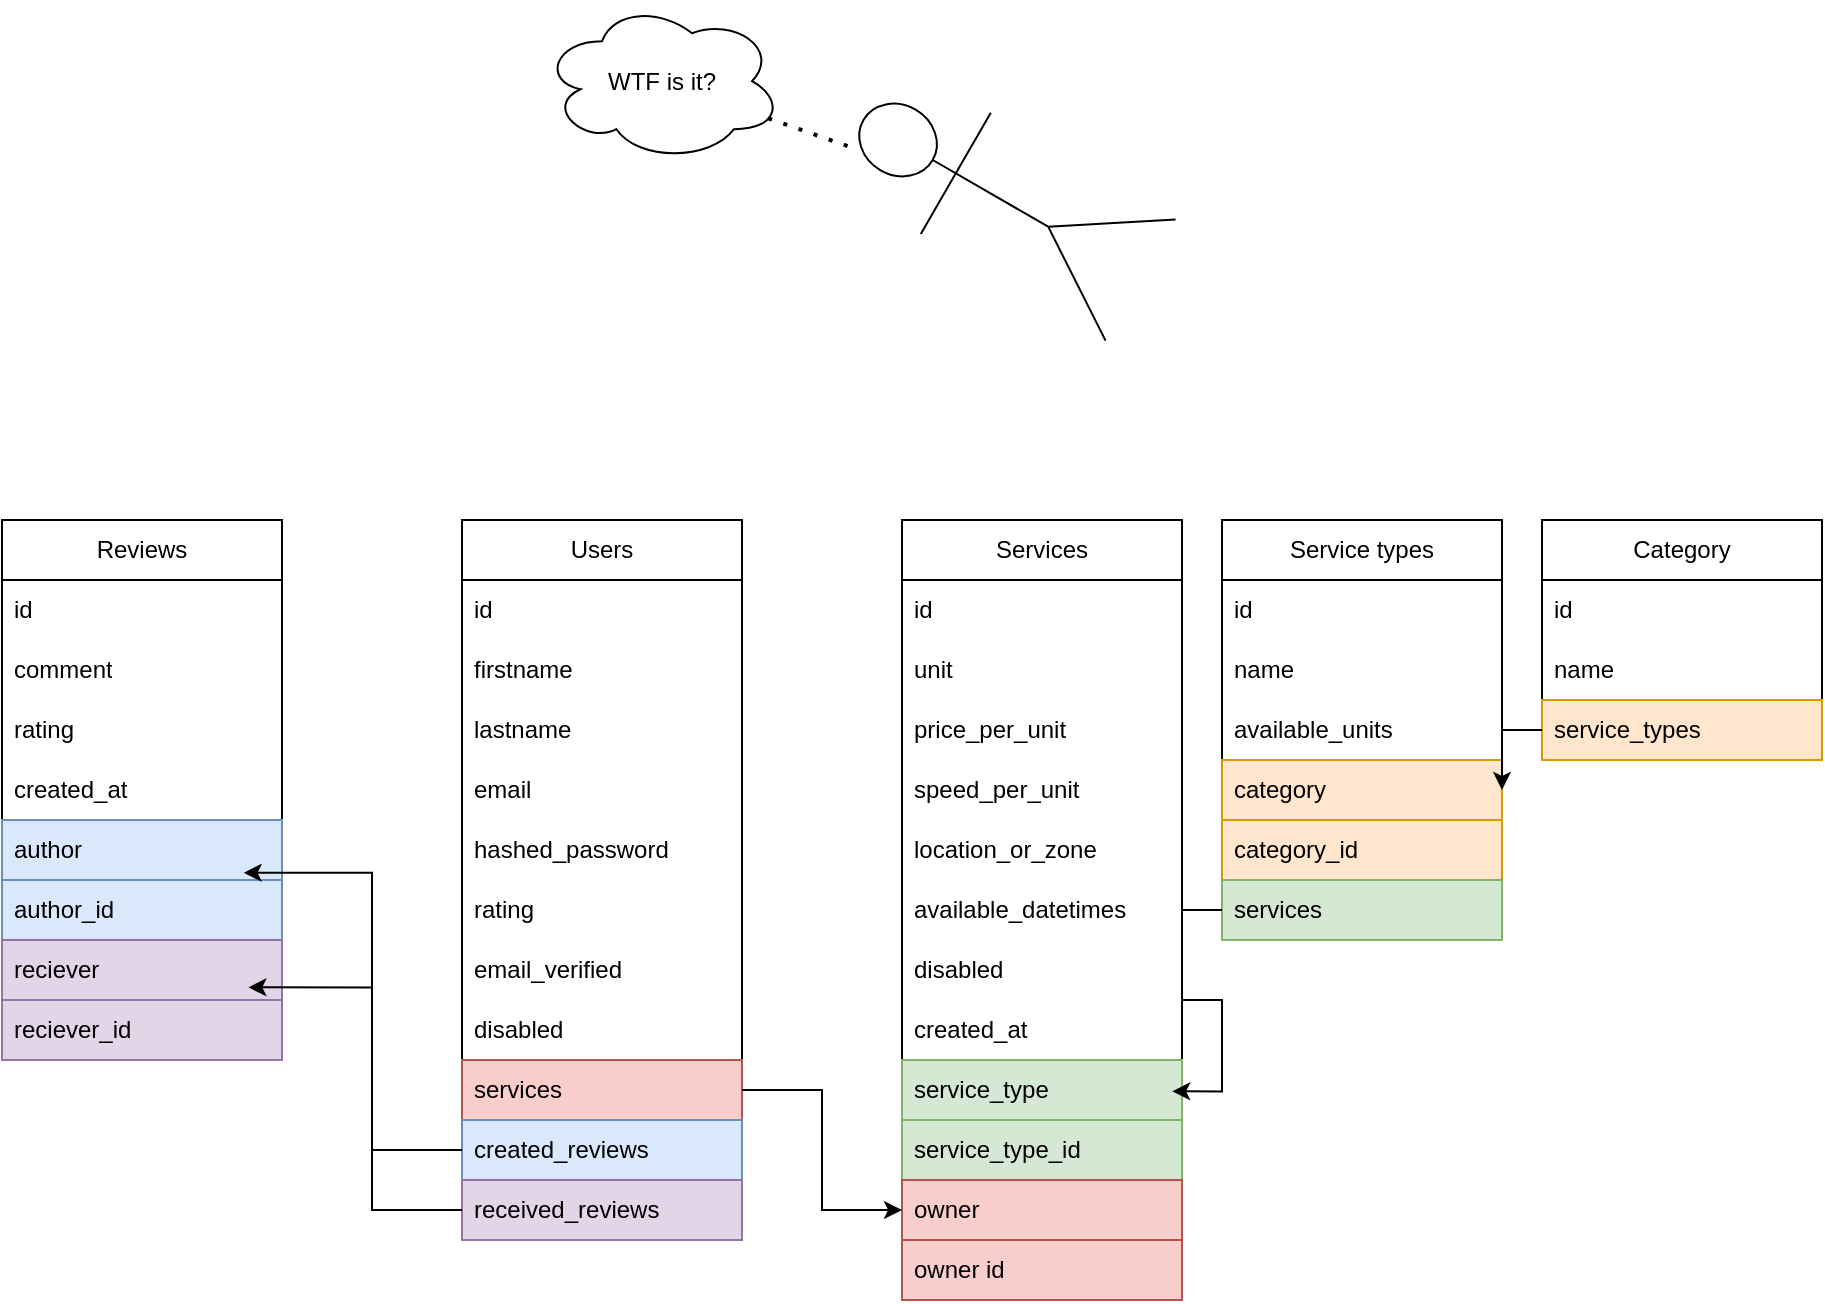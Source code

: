 <mxfile version="24.8.1">
  <diagram name="Page-1" id="ZmFwMa1xCs8Px04isqzc">
    <mxGraphModel dx="1388" dy="374" grid="1" gridSize="10" guides="1" tooltips="1" connect="1" arrows="1" fold="1" page="1" pageScale="1" pageWidth="850" pageHeight="1100" math="0" shadow="0">
      <root>
        <mxCell id="0" />
        <mxCell id="1" parent="0" />
        <mxCell id="wxXyfIFhlNDUZGy8tDgj-14" value="Users" style="swimlane;fontStyle=0;childLayout=stackLayout;horizontal=1;startSize=30;horizontalStack=0;resizeParent=1;resizeParentMax=0;resizeLast=0;collapsible=1;marginBottom=0;whiteSpace=wrap;html=1;" parent="1" vertex="1">
          <mxGeometry x="120" y="380" width="140" height="360" as="geometry" />
        </mxCell>
        <mxCell id="wxXyfIFhlNDUZGy8tDgj-15" value="id" style="text;strokeColor=none;fillColor=none;align=left;verticalAlign=middle;spacingLeft=4;spacingRight=4;overflow=hidden;points=[[0,0.5],[1,0.5]];portConstraint=eastwest;rotatable=0;whiteSpace=wrap;html=1;" parent="wxXyfIFhlNDUZGy8tDgj-14" vertex="1">
          <mxGeometry y="30" width="140" height="30" as="geometry" />
        </mxCell>
        <mxCell id="wxXyfIFhlNDUZGy8tDgj-16" value="firstname" style="text;strokeColor=none;fillColor=none;align=left;verticalAlign=middle;spacingLeft=4;spacingRight=4;overflow=hidden;points=[[0,0.5],[1,0.5]];portConstraint=eastwest;rotatable=0;whiteSpace=wrap;html=1;" parent="wxXyfIFhlNDUZGy8tDgj-14" vertex="1">
          <mxGeometry y="60" width="140" height="30" as="geometry" />
        </mxCell>
        <mxCell id="wxXyfIFhlNDUZGy8tDgj-17" value="lastname" style="text;strokeColor=none;fillColor=none;align=left;verticalAlign=middle;spacingLeft=4;spacingRight=4;overflow=hidden;points=[[0,0.5],[1,0.5]];portConstraint=eastwest;rotatable=0;whiteSpace=wrap;html=1;" parent="wxXyfIFhlNDUZGy8tDgj-14" vertex="1">
          <mxGeometry y="90" width="140" height="30" as="geometry" />
        </mxCell>
        <mxCell id="wxXyfIFhlNDUZGy8tDgj-18" value="email" style="text;strokeColor=none;fillColor=none;align=left;verticalAlign=middle;spacingLeft=4;spacingRight=4;overflow=hidden;points=[[0,0.5],[1,0.5]];portConstraint=eastwest;rotatable=0;whiteSpace=wrap;html=1;" parent="wxXyfIFhlNDUZGy8tDgj-14" vertex="1">
          <mxGeometry y="120" width="140" height="30" as="geometry" />
        </mxCell>
        <mxCell id="wxXyfIFhlNDUZGy8tDgj-19" value="hashed_password" style="text;strokeColor=none;fillColor=none;align=left;verticalAlign=middle;spacingLeft=4;spacingRight=4;overflow=hidden;points=[[0,0.5],[1,0.5]];portConstraint=eastwest;rotatable=0;whiteSpace=wrap;html=1;" parent="wxXyfIFhlNDUZGy8tDgj-14" vertex="1">
          <mxGeometry y="150" width="140" height="30" as="geometry" />
        </mxCell>
        <mxCell id="wxXyfIFhlNDUZGy8tDgj-20" value="rating" style="text;strokeColor=none;fillColor=none;align=left;verticalAlign=middle;spacingLeft=4;spacingRight=4;overflow=hidden;points=[[0,0.5],[1,0.5]];portConstraint=eastwest;rotatable=0;whiteSpace=wrap;html=1;" parent="wxXyfIFhlNDUZGy8tDgj-14" vertex="1">
          <mxGeometry y="180" width="140" height="30" as="geometry" />
        </mxCell>
        <mxCell id="wxXyfIFhlNDUZGy8tDgj-22" value="email_verified" style="text;strokeColor=none;fillColor=none;align=left;verticalAlign=middle;spacingLeft=4;spacingRight=4;overflow=hidden;points=[[0,0.5],[1,0.5]];portConstraint=eastwest;rotatable=0;whiteSpace=wrap;html=1;" parent="wxXyfIFhlNDUZGy8tDgj-14" vertex="1">
          <mxGeometry y="210" width="140" height="30" as="geometry" />
        </mxCell>
        <mxCell id="wxXyfIFhlNDUZGy8tDgj-23" value="disabled" style="text;strokeColor=none;fillColor=none;align=left;verticalAlign=middle;spacingLeft=4;spacingRight=4;overflow=hidden;points=[[0,0.5],[1,0.5]];portConstraint=eastwest;rotatable=0;whiteSpace=wrap;html=1;" parent="wxXyfIFhlNDUZGy8tDgj-14" vertex="1">
          <mxGeometry y="240" width="140" height="30" as="geometry" />
        </mxCell>
        <mxCell id="wxXyfIFhlNDUZGy8tDgj-56" value="services" style="text;strokeColor=#b85450;fillColor=#f8cecc;align=left;verticalAlign=middle;spacingLeft=4;spacingRight=4;overflow=hidden;points=[[0,0.5],[1,0.5]];portConstraint=eastwest;rotatable=0;whiteSpace=wrap;html=1;" parent="wxXyfIFhlNDUZGy8tDgj-14" vertex="1">
          <mxGeometry y="270" width="140" height="30" as="geometry" />
        </mxCell>
        <mxCell id="gIAXvKQBXpb--1fJs1PB-11" value="created_reviews" style="text;strokeColor=#6c8ebf;fillColor=#dae8fc;align=left;verticalAlign=middle;spacingLeft=4;spacingRight=4;overflow=hidden;points=[[0,0.5],[1,0.5]];portConstraint=eastwest;rotatable=0;whiteSpace=wrap;html=1;" vertex="1" parent="wxXyfIFhlNDUZGy8tDgj-14">
          <mxGeometry y="300" width="140" height="30" as="geometry" />
        </mxCell>
        <mxCell id="gIAXvKQBXpb--1fJs1PB-14" value="received_reviews" style="text;strokeColor=#9673a6;fillColor=#e1d5e7;align=left;verticalAlign=middle;spacingLeft=4;spacingRight=4;overflow=hidden;points=[[0,0.5],[1,0.5]];portConstraint=eastwest;rotatable=0;whiteSpace=wrap;html=1;" vertex="1" parent="wxXyfIFhlNDUZGy8tDgj-14">
          <mxGeometry y="330" width="140" height="30" as="geometry" />
        </mxCell>
        <mxCell id="wxXyfIFhlNDUZGy8tDgj-34" value="Services" style="swimlane;fontStyle=0;childLayout=stackLayout;horizontal=1;startSize=30;horizontalStack=0;resizeParent=1;resizeParentMax=0;resizeLast=0;collapsible=1;marginBottom=0;whiteSpace=wrap;html=1;" parent="1" vertex="1">
          <mxGeometry x="340" y="380" width="140" height="390" as="geometry" />
        </mxCell>
        <mxCell id="wxXyfIFhlNDUZGy8tDgj-35" value="id" style="text;strokeColor=none;fillColor=none;align=left;verticalAlign=middle;spacingLeft=4;spacingRight=4;overflow=hidden;points=[[0,0.5],[1,0.5]];portConstraint=eastwest;rotatable=0;whiteSpace=wrap;html=1;" parent="wxXyfIFhlNDUZGy8tDgj-34" vertex="1">
          <mxGeometry y="30" width="140" height="30" as="geometry" />
        </mxCell>
        <mxCell id="wxXyfIFhlNDUZGy8tDgj-38" value="unit&amp;nbsp;" style="text;strokeColor=none;fillColor=none;align=left;verticalAlign=middle;spacingLeft=4;spacingRight=4;overflow=hidden;points=[[0,0.5],[1,0.5]];portConstraint=eastwest;rotatable=0;whiteSpace=wrap;html=1;" parent="wxXyfIFhlNDUZGy8tDgj-34" vertex="1">
          <mxGeometry y="60" width="140" height="30" as="geometry" />
        </mxCell>
        <mxCell id="wxXyfIFhlNDUZGy8tDgj-39" value="price_per_unit" style="text;strokeColor=none;fillColor=none;align=left;verticalAlign=middle;spacingLeft=4;spacingRight=4;overflow=hidden;points=[[0,0.5],[1,0.5]];portConstraint=eastwest;rotatable=0;whiteSpace=wrap;html=1;" parent="wxXyfIFhlNDUZGy8tDgj-34" vertex="1">
          <mxGeometry y="90" width="140" height="30" as="geometry" />
        </mxCell>
        <mxCell id="wxXyfIFhlNDUZGy8tDgj-40" value="speed_per_unit" style="text;strokeColor=none;fillColor=none;align=left;verticalAlign=middle;spacingLeft=4;spacingRight=4;overflow=hidden;points=[[0,0.5],[1,0.5]];portConstraint=eastwest;rotatable=0;whiteSpace=wrap;html=1;" parent="wxXyfIFhlNDUZGy8tDgj-34" vertex="1">
          <mxGeometry y="120" width="140" height="30" as="geometry" />
        </mxCell>
        <mxCell id="wxXyfIFhlNDUZGy8tDgj-41" value="location_or_zone" style="text;strokeColor=none;fillColor=none;align=left;verticalAlign=middle;spacingLeft=4;spacingRight=4;overflow=hidden;points=[[0,0.5],[1,0.5]];portConstraint=eastwest;rotatable=0;whiteSpace=wrap;html=1;" parent="wxXyfIFhlNDUZGy8tDgj-34" vertex="1">
          <mxGeometry y="150" width="140" height="30" as="geometry" />
        </mxCell>
        <mxCell id="wxXyfIFhlNDUZGy8tDgj-42" value="available_datetimes" style="text;strokeColor=none;fillColor=none;align=left;verticalAlign=middle;spacingLeft=4;spacingRight=4;overflow=hidden;points=[[0,0.5],[1,0.5]];portConstraint=eastwest;rotatable=0;whiteSpace=wrap;html=1;" parent="wxXyfIFhlNDUZGy8tDgj-34" vertex="1">
          <mxGeometry y="180" width="140" height="30" as="geometry" />
        </mxCell>
        <mxCell id="wxXyfIFhlNDUZGy8tDgj-43" value="disabled" style="text;strokeColor=none;fillColor=none;align=left;verticalAlign=middle;spacingLeft=4;spacingRight=4;overflow=hidden;points=[[0,0.5],[1,0.5]];portConstraint=eastwest;rotatable=0;whiteSpace=wrap;html=1;" parent="wxXyfIFhlNDUZGy8tDgj-34" vertex="1">
          <mxGeometry y="210" width="140" height="30" as="geometry" />
        </mxCell>
        <mxCell id="gIAXvKQBXpb--1fJs1PB-23" value="created_at" style="text;strokeColor=none;fillColor=none;align=left;verticalAlign=middle;spacingLeft=4;spacingRight=4;overflow=hidden;points=[[0,0.5],[1,0.5]];portConstraint=eastwest;rotatable=0;whiteSpace=wrap;html=1;" vertex="1" parent="wxXyfIFhlNDUZGy8tDgj-34">
          <mxGeometry y="240" width="140" height="30" as="geometry" />
        </mxCell>
        <mxCell id="wxXyfIFhlNDUZGy8tDgj-37" value="service_type" style="text;strokeColor=#82b366;fillColor=#d5e8d4;align=left;verticalAlign=middle;spacingLeft=4;spacingRight=4;overflow=hidden;points=[[0,0.5],[1,0.5]];portConstraint=eastwest;rotatable=0;whiteSpace=wrap;html=1;" parent="wxXyfIFhlNDUZGy8tDgj-34" vertex="1">
          <mxGeometry y="270" width="140" height="30" as="geometry" />
        </mxCell>
        <mxCell id="wxXyfIFhlNDUZGy8tDgj-64" value="service_type_id" style="text;strokeColor=#82b366;fillColor=#d5e8d4;align=left;verticalAlign=middle;spacingLeft=4;spacingRight=4;overflow=hidden;points=[[0,0.5],[1,0.5]];portConstraint=eastwest;rotatable=0;whiteSpace=wrap;html=1;" parent="wxXyfIFhlNDUZGy8tDgj-34" vertex="1">
          <mxGeometry y="300" width="140" height="30" as="geometry" />
        </mxCell>
        <mxCell id="wxXyfIFhlNDUZGy8tDgj-58" value="owner" style="text;strokeColor=#b85450;fillColor=#f8cecc;align=left;verticalAlign=middle;spacingLeft=4;spacingRight=4;overflow=hidden;points=[[0,0.5],[1,0.5]];portConstraint=eastwest;rotatable=0;whiteSpace=wrap;html=1;" parent="wxXyfIFhlNDUZGy8tDgj-34" vertex="1">
          <mxGeometry y="330" width="140" height="30" as="geometry" />
        </mxCell>
        <mxCell id="wxXyfIFhlNDUZGy8tDgj-36" value="owner id" style="text;strokeColor=#b85450;fillColor=#f8cecc;align=left;verticalAlign=middle;spacingLeft=4;spacingRight=4;overflow=hidden;points=[[0,0.5],[1,0.5]];portConstraint=eastwest;rotatable=0;whiteSpace=wrap;html=1;" parent="wxXyfIFhlNDUZGy8tDgj-34" vertex="1">
          <mxGeometry y="360" width="140" height="30" as="geometry" />
        </mxCell>
        <mxCell id="wxXyfIFhlNDUZGy8tDgj-44" value="Service types" style="swimlane;fontStyle=0;childLayout=stackLayout;horizontal=1;startSize=30;horizontalStack=0;resizeParent=1;resizeParentMax=0;resizeLast=0;collapsible=1;marginBottom=0;whiteSpace=wrap;html=1;" parent="1" vertex="1">
          <mxGeometry x="500" y="380" width="140" height="210" as="geometry" />
        </mxCell>
        <mxCell id="wxXyfIFhlNDUZGy8tDgj-45" value="id" style="text;strokeColor=none;fillColor=none;align=left;verticalAlign=middle;spacingLeft=4;spacingRight=4;overflow=hidden;points=[[0,0.5],[1,0.5]];portConstraint=eastwest;rotatable=0;whiteSpace=wrap;html=1;" parent="wxXyfIFhlNDUZGy8tDgj-44" vertex="1">
          <mxGeometry y="30" width="140" height="30" as="geometry" />
        </mxCell>
        <mxCell id="wxXyfIFhlNDUZGy8tDgj-47" value="name" style="text;strokeColor=none;fillColor=none;align=left;verticalAlign=middle;spacingLeft=4;spacingRight=4;overflow=hidden;points=[[0,0.5],[1,0.5]];portConstraint=eastwest;rotatable=0;whiteSpace=wrap;html=1;" parent="wxXyfIFhlNDUZGy8tDgj-44" vertex="1">
          <mxGeometry y="60" width="140" height="30" as="geometry" />
        </mxCell>
        <mxCell id="wxXyfIFhlNDUZGy8tDgj-52" value="available_units" style="text;strokeColor=none;fillColor=none;align=left;verticalAlign=middle;spacingLeft=4;spacingRight=4;overflow=hidden;points=[[0,0.5],[1,0.5]];portConstraint=eastwest;rotatable=0;whiteSpace=wrap;html=1;" parent="wxXyfIFhlNDUZGy8tDgj-44" vertex="1">
          <mxGeometry y="90" width="140" height="30" as="geometry" />
        </mxCell>
        <mxCell id="wxXyfIFhlNDUZGy8tDgj-66" value="category" style="text;strokeColor=#d79b00;fillColor=#ffe6cc;align=left;verticalAlign=middle;spacingLeft=4;spacingRight=4;overflow=hidden;points=[[0,0.5],[1,0.5]];portConstraint=eastwest;rotatable=0;whiteSpace=wrap;html=1;" parent="wxXyfIFhlNDUZGy8tDgj-44" vertex="1">
          <mxGeometry y="120" width="140" height="30" as="geometry" />
        </mxCell>
        <mxCell id="wxXyfIFhlNDUZGy8tDgj-46" value="category_id" style="text;strokeColor=#d79b00;fillColor=#ffe6cc;align=left;verticalAlign=middle;spacingLeft=4;spacingRight=4;overflow=hidden;points=[[0,0.5],[1,0.5]];portConstraint=eastwest;rotatable=0;whiteSpace=wrap;html=1;" parent="wxXyfIFhlNDUZGy8tDgj-44" vertex="1">
          <mxGeometry y="150" width="140" height="30" as="geometry" />
        </mxCell>
        <mxCell id="wxXyfIFhlNDUZGy8tDgj-62" value="services" style="text;strokeColor=#82b366;fillColor=#d5e8d4;align=left;verticalAlign=middle;spacingLeft=4;spacingRight=4;overflow=hidden;points=[[0,0.5],[1,0.5]];portConstraint=eastwest;rotatable=0;whiteSpace=wrap;html=1;" parent="wxXyfIFhlNDUZGy8tDgj-44" vertex="1">
          <mxGeometry y="180" width="140" height="30" as="geometry" />
        </mxCell>
        <mxCell id="wxXyfIFhlNDUZGy8tDgj-48" value="Category" style="swimlane;fontStyle=0;childLayout=stackLayout;horizontal=1;startSize=30;horizontalStack=0;resizeParent=1;resizeParentMax=0;resizeLast=0;collapsible=1;marginBottom=0;whiteSpace=wrap;html=1;" parent="1" vertex="1">
          <mxGeometry x="660" y="380" width="140" height="120" as="geometry" />
        </mxCell>
        <mxCell id="wxXyfIFhlNDUZGy8tDgj-49" value="id" style="text;strokeColor=none;fillColor=none;align=left;verticalAlign=middle;spacingLeft=4;spacingRight=4;overflow=hidden;points=[[0,0.5],[1,0.5]];portConstraint=eastwest;rotatable=0;whiteSpace=wrap;html=1;" parent="wxXyfIFhlNDUZGy8tDgj-48" vertex="1">
          <mxGeometry y="30" width="140" height="30" as="geometry" />
        </mxCell>
        <mxCell id="wxXyfIFhlNDUZGy8tDgj-50" value="name" style="text;strokeColor=none;fillColor=none;align=left;verticalAlign=middle;spacingLeft=4;spacingRight=4;overflow=hidden;points=[[0,0.5],[1,0.5]];portConstraint=eastwest;rotatable=0;whiteSpace=wrap;html=1;" parent="wxXyfIFhlNDUZGy8tDgj-48" vertex="1">
          <mxGeometry y="60" width="140" height="30" as="geometry" />
        </mxCell>
        <mxCell id="wxXyfIFhlNDUZGy8tDgj-65" value="service_types" style="text;strokeColor=#d79b00;fillColor=#ffe6cc;align=left;verticalAlign=middle;spacingLeft=4;spacingRight=4;overflow=hidden;points=[[0,0.5],[1,0.5]];portConstraint=eastwest;rotatable=0;whiteSpace=wrap;html=1;" parent="wxXyfIFhlNDUZGy8tDgj-48" vertex="1">
          <mxGeometry y="90" width="140" height="30" as="geometry" />
        </mxCell>
        <mxCell id="wxXyfIFhlNDUZGy8tDgj-61" style="edgeStyle=orthogonalEdgeStyle;rounded=0;orthogonalLoop=1;jettySize=auto;html=1;" parent="1" source="wxXyfIFhlNDUZGy8tDgj-56" target="wxXyfIFhlNDUZGy8tDgj-58" edge="1">
          <mxGeometry relative="1" as="geometry" />
        </mxCell>
        <mxCell id="wxXyfIFhlNDUZGy8tDgj-63" style="edgeStyle=orthogonalEdgeStyle;rounded=0;orthogonalLoop=1;jettySize=auto;html=1;entryX=0.965;entryY=0.522;entryDx=0;entryDy=0;entryPerimeter=0;" parent="1" source="wxXyfIFhlNDUZGy8tDgj-62" target="wxXyfIFhlNDUZGy8tDgj-37" edge="1">
          <mxGeometry relative="1" as="geometry" />
        </mxCell>
        <mxCell id="wxXyfIFhlNDUZGy8tDgj-67" style="edgeStyle=orthogonalEdgeStyle;rounded=0;orthogonalLoop=1;jettySize=auto;html=1;" parent="1" source="wxXyfIFhlNDUZGy8tDgj-65" target="wxXyfIFhlNDUZGy8tDgj-66" edge="1">
          <mxGeometry relative="1" as="geometry" />
        </mxCell>
        <mxCell id="gIAXvKQBXpb--1fJs1PB-1" value="Reviews" style="swimlane;fontStyle=0;childLayout=stackLayout;horizontal=1;startSize=30;horizontalStack=0;resizeParent=1;resizeParentMax=0;resizeLast=0;collapsible=1;marginBottom=0;whiteSpace=wrap;html=1;" vertex="1" parent="1">
          <mxGeometry x="-110" y="380" width="140" height="270" as="geometry" />
        </mxCell>
        <mxCell id="gIAXvKQBXpb--1fJs1PB-2" value="id" style="text;strokeColor=none;fillColor=none;align=left;verticalAlign=middle;spacingLeft=4;spacingRight=4;overflow=hidden;points=[[0,0.5],[1,0.5]];portConstraint=eastwest;rotatable=0;whiteSpace=wrap;html=1;" vertex="1" parent="gIAXvKQBXpb--1fJs1PB-1">
          <mxGeometry y="30" width="140" height="30" as="geometry" />
        </mxCell>
        <mxCell id="gIAXvKQBXpb--1fJs1PB-6" value="comment" style="text;strokeColor=none;fillColor=none;align=left;verticalAlign=middle;spacingLeft=4;spacingRight=4;overflow=hidden;points=[[0,0.5],[1,0.5]];portConstraint=eastwest;rotatable=0;whiteSpace=wrap;html=1;" vertex="1" parent="gIAXvKQBXpb--1fJs1PB-1">
          <mxGeometry y="60" width="140" height="30" as="geometry" />
        </mxCell>
        <mxCell id="gIAXvKQBXpb--1fJs1PB-10" value="rating" style="text;strokeColor=none;fillColor=none;align=left;verticalAlign=middle;spacingLeft=4;spacingRight=4;overflow=hidden;points=[[0,0.5],[1,0.5]];portConstraint=eastwest;rotatable=0;whiteSpace=wrap;html=1;" vertex="1" parent="gIAXvKQBXpb--1fJs1PB-1">
          <mxGeometry y="90" width="140" height="30" as="geometry" />
        </mxCell>
        <mxCell id="gIAXvKQBXpb--1fJs1PB-22" value="created_at" style="text;strokeColor=none;fillColor=none;align=left;verticalAlign=middle;spacingLeft=4;spacingRight=4;overflow=hidden;points=[[0,0.5],[1,0.5]];portConstraint=eastwest;rotatable=0;whiteSpace=wrap;html=1;" vertex="1" parent="gIAXvKQBXpb--1fJs1PB-1">
          <mxGeometry y="120" width="140" height="30" as="geometry" />
        </mxCell>
        <mxCell id="gIAXvKQBXpb--1fJs1PB-3" value="author" style="text;strokeColor=#6c8ebf;fillColor=#dae8fc;align=left;verticalAlign=middle;spacingLeft=4;spacingRight=4;overflow=hidden;points=[[0,0.5],[1,0.5]];portConstraint=eastwest;rotatable=0;whiteSpace=wrap;html=1;" vertex="1" parent="gIAXvKQBXpb--1fJs1PB-1">
          <mxGeometry y="150" width="140" height="30" as="geometry" />
        </mxCell>
        <mxCell id="gIAXvKQBXpb--1fJs1PB-5" value="author_id" style="text;strokeColor=#6c8ebf;fillColor=#dae8fc;align=left;verticalAlign=middle;spacingLeft=4;spacingRight=4;overflow=hidden;points=[[0,0.5],[1,0.5]];portConstraint=eastwest;rotatable=0;whiteSpace=wrap;html=1;" vertex="1" parent="gIAXvKQBXpb--1fJs1PB-1">
          <mxGeometry y="180" width="140" height="30" as="geometry" />
        </mxCell>
        <mxCell id="gIAXvKQBXpb--1fJs1PB-9" value="reciever" style="text;strokeColor=#9673a6;fillColor=#e1d5e7;align=left;verticalAlign=middle;spacingLeft=4;spacingRight=4;overflow=hidden;points=[[0,0.5],[1,0.5]];portConstraint=eastwest;rotatable=0;whiteSpace=wrap;html=1;" vertex="1" parent="gIAXvKQBXpb--1fJs1PB-1">
          <mxGeometry y="210" width="140" height="30" as="geometry" />
        </mxCell>
        <mxCell id="gIAXvKQBXpb--1fJs1PB-8" value="reciever_id" style="text;strokeColor=#9673a6;fillColor=#e1d5e7;align=left;verticalAlign=middle;spacingLeft=4;spacingRight=4;overflow=hidden;points=[[0,0.5],[1,0.5]];portConstraint=eastwest;rotatable=0;whiteSpace=wrap;html=1;" vertex="1" parent="gIAXvKQBXpb--1fJs1PB-1">
          <mxGeometry y="240" width="140" height="30" as="geometry" />
        </mxCell>
        <mxCell id="gIAXvKQBXpb--1fJs1PB-13" style="edgeStyle=orthogonalEdgeStyle;rounded=0;orthogonalLoop=1;jettySize=auto;html=1;entryX=0.863;entryY=0.88;entryDx=0;entryDy=0;entryPerimeter=0;" edge="1" parent="1" source="gIAXvKQBXpb--1fJs1PB-11" target="gIAXvKQBXpb--1fJs1PB-3">
          <mxGeometry relative="1" as="geometry" />
        </mxCell>
        <mxCell id="gIAXvKQBXpb--1fJs1PB-15" style="edgeStyle=orthogonalEdgeStyle;rounded=0;orthogonalLoop=1;jettySize=auto;html=1;entryX=0.88;entryY=0.789;entryDx=0;entryDy=0;entryPerimeter=0;" edge="1" parent="1" source="gIAXvKQBXpb--1fJs1PB-14" target="gIAXvKQBXpb--1fJs1PB-9">
          <mxGeometry relative="1" as="geometry" />
        </mxCell>
        <mxCell id="gIAXvKQBXpb--1fJs1PB-24" value="" style="shape=umlActor;verticalLabelPosition=bottom;verticalAlign=top;html=1;outlineConnect=0;rotation=-60;" vertex="1" parent="1">
          <mxGeometry x="355" y="140" width="70" height="160" as="geometry" />
        </mxCell>
        <mxCell id="gIAXvKQBXpb--1fJs1PB-25" value="WTF is it?" style="ellipse;shape=cloud;whiteSpace=wrap;html=1;" vertex="1" parent="1">
          <mxGeometry x="160" y="120.61" width="120" height="80" as="geometry" />
        </mxCell>
        <mxCell id="gIAXvKQBXpb--1fJs1PB-28" value="" style="endArrow=none;dashed=1;html=1;dashPattern=1 3;strokeWidth=2;rounded=0;" edge="1" parent="1" source="gIAXvKQBXpb--1fJs1PB-25" target="gIAXvKQBXpb--1fJs1PB-24">
          <mxGeometry width="50" height="50" relative="1" as="geometry">
            <mxPoint x="170" y="590" as="sourcePoint" />
            <mxPoint x="220" y="540" as="targetPoint" />
          </mxGeometry>
        </mxCell>
      </root>
    </mxGraphModel>
  </diagram>
</mxfile>
